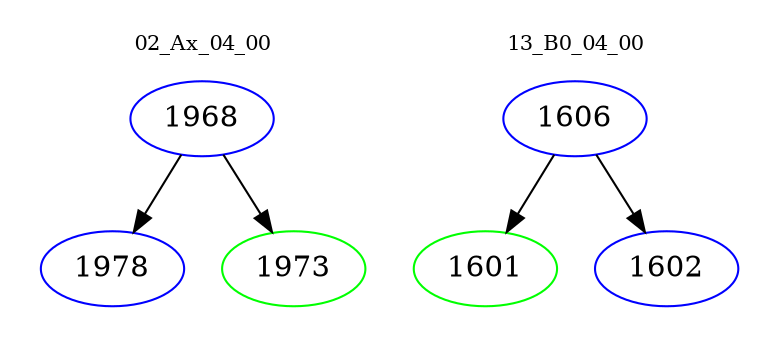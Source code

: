 digraph{
subgraph cluster_0 {
color = white
label = "02_Ax_04_00";
fontsize=10;
T0_1968 [label="1968", color="blue"]
T0_1968 -> T0_1978 [color="black"]
T0_1978 [label="1978", color="blue"]
T0_1968 -> T0_1973 [color="black"]
T0_1973 [label="1973", color="green"]
}
subgraph cluster_1 {
color = white
label = "13_B0_04_00";
fontsize=10;
T1_1606 [label="1606", color="blue"]
T1_1606 -> T1_1601 [color="black"]
T1_1601 [label="1601", color="green"]
T1_1606 -> T1_1602 [color="black"]
T1_1602 [label="1602", color="blue"]
}
}

